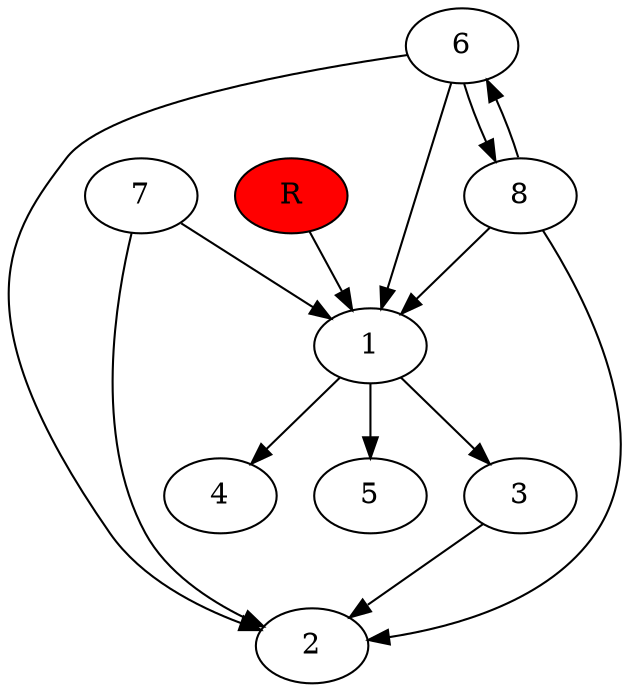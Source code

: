 digraph prb34737 {
	1
	2
	3
	4
	5
	6
	7
	8
	R [fillcolor="#ff0000" style=filled]
	1 -> 3
	1 -> 4
	1 -> 5
	3 -> 2
	6 -> 1
	6 -> 2
	6 -> 8
	7 -> 1
	7 -> 2
	8 -> 1
	8 -> 2
	8 -> 6
	R -> 1
}
